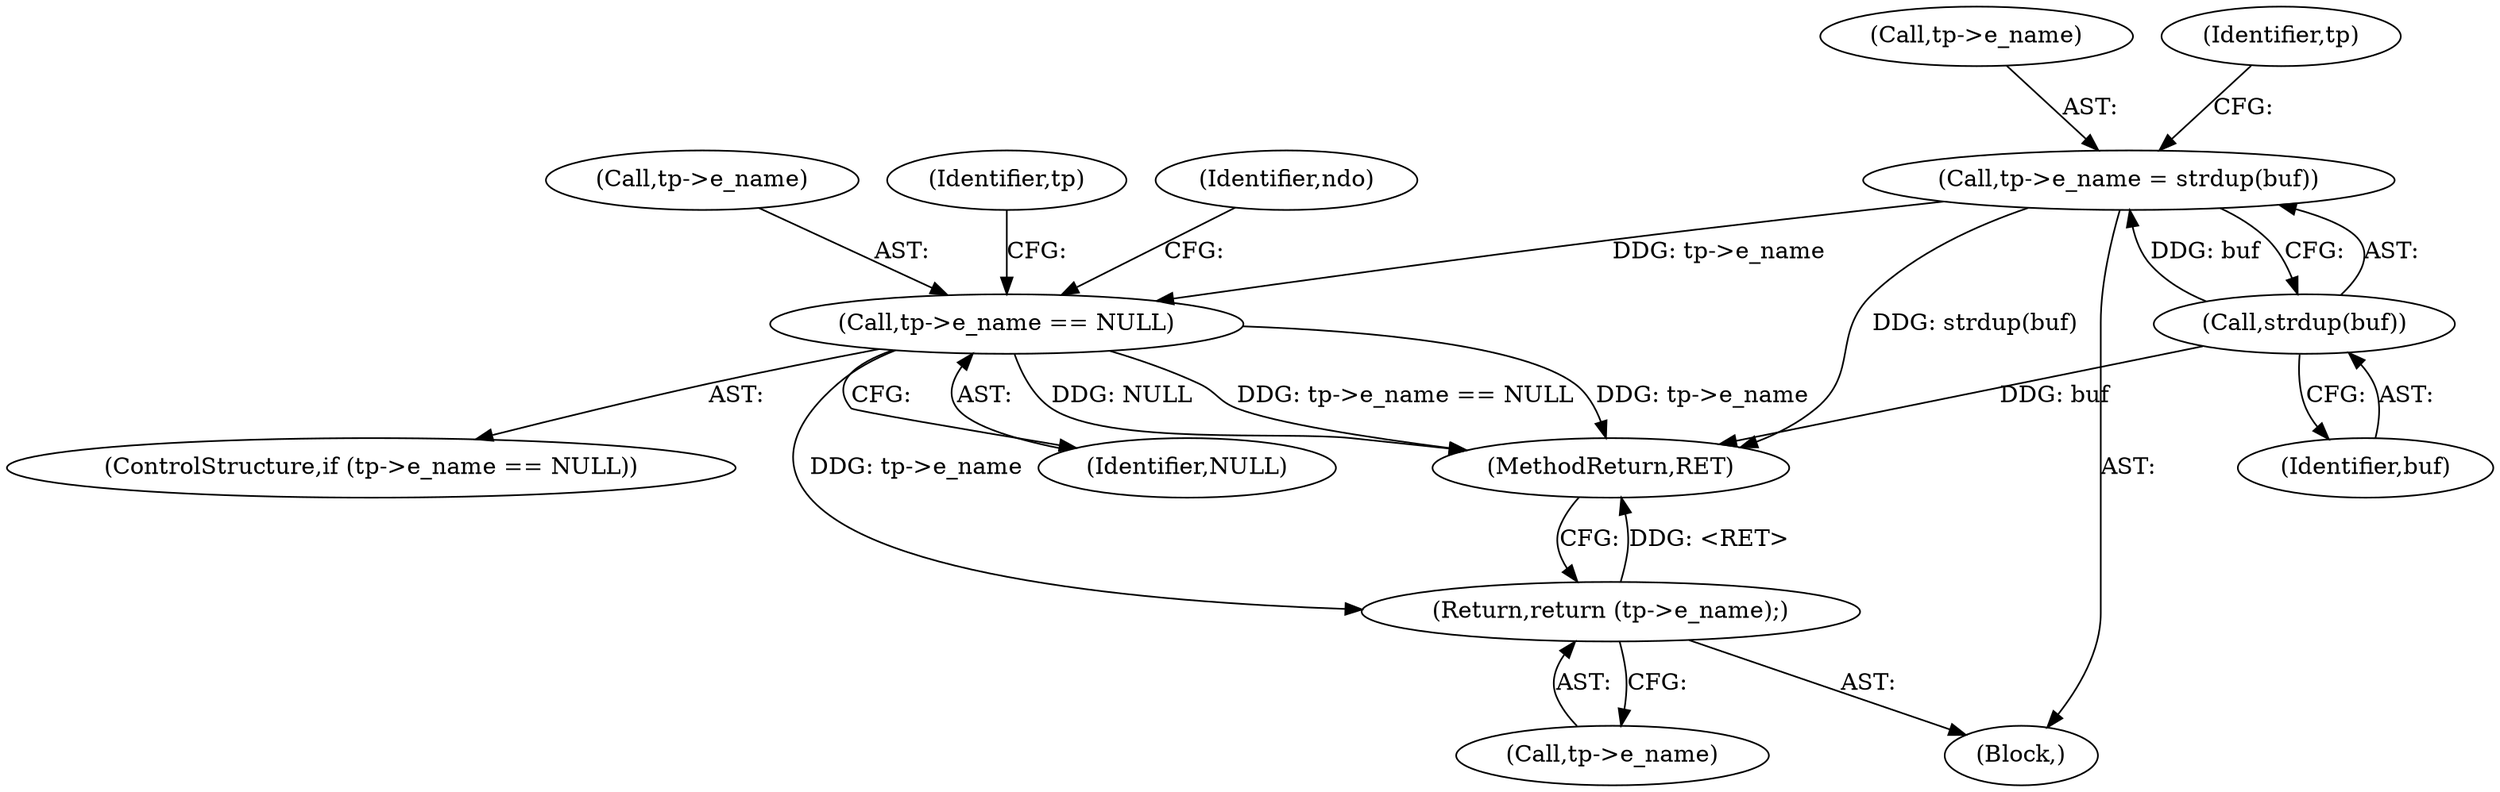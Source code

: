 digraph "0_tcpdump_730fc35968c5433b9e2a829779057f4f9495dc51@pointer" {
"1000178" [label="(Call,tp->e_name = strdup(buf))"];
"1000182" [label="(Call,strdup(buf))"];
"1000185" [label="(Call,tp->e_name == NULL)"];
"1000193" [label="(Return,return (tp->e_name);)"];
"1000179" [label="(Call,tp->e_name)"];
"1000189" [label="(Identifier,NULL)"];
"1000194" [label="(Call,tp->e_name)"];
"1000186" [label="(Call,tp->e_name)"];
"1000197" [label="(MethodReturn,RET)"];
"1000195" [label="(Identifier,tp)"];
"1000184" [label="(ControlStructure,if (tp->e_name == NULL))"];
"1000191" [label="(Identifier,ndo)"];
"1000103" [label="(Block,)"];
"1000185" [label="(Call,tp->e_name == NULL)"];
"1000183" [label="(Identifier,buf)"];
"1000193" [label="(Return,return (tp->e_name);)"];
"1000182" [label="(Call,strdup(buf))"];
"1000187" [label="(Identifier,tp)"];
"1000178" [label="(Call,tp->e_name = strdup(buf))"];
"1000178" -> "1000103"  [label="AST: "];
"1000178" -> "1000182"  [label="CFG: "];
"1000179" -> "1000178"  [label="AST: "];
"1000182" -> "1000178"  [label="AST: "];
"1000187" -> "1000178"  [label="CFG: "];
"1000178" -> "1000197"  [label="DDG: strdup(buf)"];
"1000182" -> "1000178"  [label="DDG: buf"];
"1000178" -> "1000185"  [label="DDG: tp->e_name"];
"1000182" -> "1000183"  [label="CFG: "];
"1000183" -> "1000182"  [label="AST: "];
"1000182" -> "1000197"  [label="DDG: buf"];
"1000185" -> "1000184"  [label="AST: "];
"1000185" -> "1000189"  [label="CFG: "];
"1000186" -> "1000185"  [label="AST: "];
"1000189" -> "1000185"  [label="AST: "];
"1000191" -> "1000185"  [label="CFG: "];
"1000195" -> "1000185"  [label="CFG: "];
"1000185" -> "1000197"  [label="DDG: tp->e_name == NULL"];
"1000185" -> "1000197"  [label="DDG: tp->e_name"];
"1000185" -> "1000197"  [label="DDG: NULL"];
"1000185" -> "1000193"  [label="DDG: tp->e_name"];
"1000193" -> "1000103"  [label="AST: "];
"1000193" -> "1000194"  [label="CFG: "];
"1000194" -> "1000193"  [label="AST: "];
"1000197" -> "1000193"  [label="CFG: "];
"1000193" -> "1000197"  [label="DDG: <RET>"];
}
